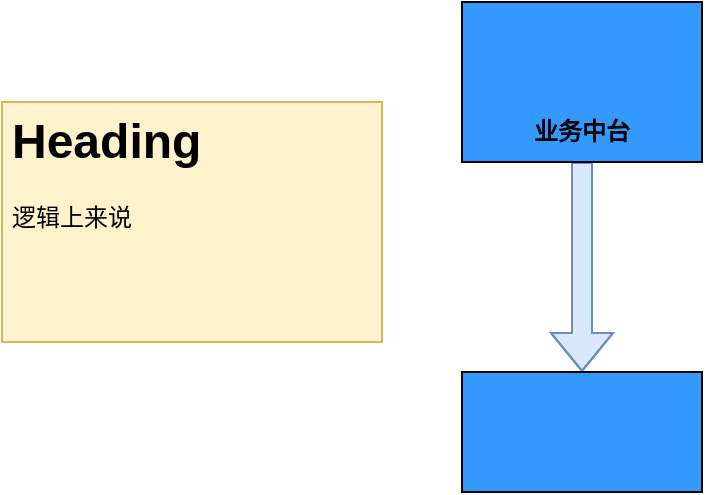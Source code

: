 <mxfile version="22.1.3" type="github">
  <diagram name="第 1 页" id="gxCBcEPMdZptHfwL2WzL">
    <mxGraphModel dx="1339" dy="759" grid="1" gridSize="10" guides="1" tooltips="1" connect="1" arrows="1" fold="1" page="1" pageScale="1" pageWidth="1200" pageHeight="1920" math="0" shadow="0">
      <root>
        <mxCell id="0" />
        <mxCell id="1" parent="0" />
        <mxCell id="syWYBdlL9ScPO5KDvKmx-3" value="" style="edgeStyle=orthogonalEdgeStyle;rounded=0;orthogonalLoop=1;jettySize=auto;html=1;shape=flexArrow;fillColor=#dae8fc;strokeColor=#6c8ebf;" edge="1" parent="1" source="syWYBdlL9ScPO5KDvKmx-1" target="syWYBdlL9ScPO5KDvKmx-2">
          <mxGeometry relative="1" as="geometry">
            <Array as="points">
              <mxPoint x="570" y="370" />
              <mxPoint x="570" y="370" />
            </Array>
          </mxGeometry>
        </mxCell>
        <object label="" name="中台" id="syWYBdlL9ScPO5KDvKmx-1">
          <mxCell style="verticalLabelPosition=bottom;verticalAlign=top;html=1;shape=mxgraph.basic.rect;fillColor2=none;strokeWidth=1;size=20;indent=5;fillColor=#3399FF;" vertex="1" parent="1">
            <mxGeometry x="510" y="265" width="120" height="80" as="geometry" />
          </mxCell>
        </object>
        <mxCell id="syWYBdlL9ScPO5KDvKmx-2" value="" style="whiteSpace=wrap;html=1;verticalAlign=top;fillColor=#3399FF;strokeWidth=1;" vertex="1" parent="1">
          <mxGeometry x="510" y="450" width="120" height="60" as="geometry" />
        </mxCell>
        <mxCell id="syWYBdlL9ScPO5KDvKmx-6" value="&lt;b&gt;业务中台&lt;/b&gt;" style="text;html=1;strokeColor=none;fillColor=none;align=center;verticalAlign=middle;whiteSpace=wrap;rounded=0;" vertex="1" parent="1">
          <mxGeometry x="540" y="315" width="60" height="30" as="geometry" />
        </mxCell>
        <mxCell id="syWYBdlL9ScPO5KDvKmx-7" value="&lt;h1&gt;Heading&lt;/h1&gt;&lt;p&gt;逻辑上来说&lt;/p&gt;" style="text;html=1;strokeColor=#d6b656;fillColor=#fff2cc;spacing=5;spacingTop=-20;whiteSpace=wrap;overflow=hidden;rounded=0;" vertex="1" parent="1">
          <mxGeometry x="280" y="315" width="190" height="120" as="geometry" />
        </mxCell>
      </root>
    </mxGraphModel>
  </diagram>
</mxfile>
